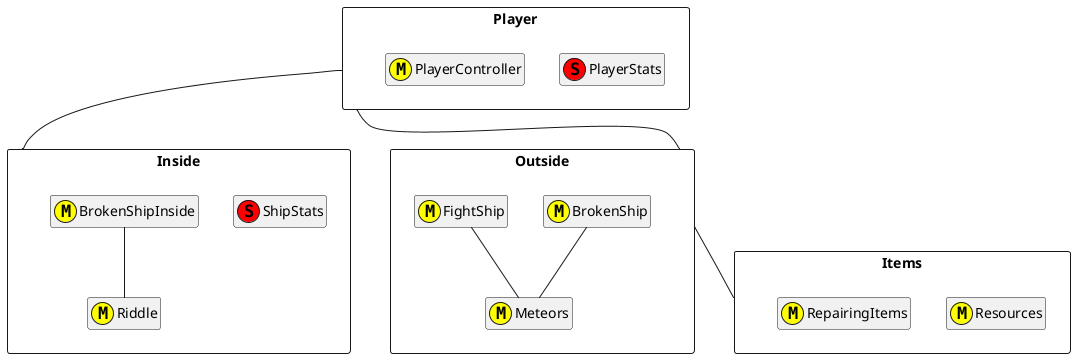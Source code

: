 @startuml

hide empty members

package Items <<Rectangle>>{
    class Resources<<M, yellow>>{
    
    }
    
    class RepairingItems <<M, yellow>>{
        
    }
    
}

package Inside <<Rectangle>>{
    class ShipStats<<S, red>>{
    
    }
    
    class BrokenShipInside<<M, yellow>>{
    
    }
    
    class Riddle <<M, yellow>>{
    
    }
    
    BrokenShipInside -- Riddle
    
}

package Player <<Rectangle>>{
    class PlayerStats<<S, red>>{
     
    }
    
    class PlayerController<<M, yellow>>{
        
    }
}

package Outside <<Rectangle>>{
    
    class BrokenShip <<M, yellow>>{
    
    }
    
    class FightShip <<M, yellow>>{
        
    }
    
    class Meteors <<M, yellow>>{
    
    }
    
    BrokenShip -- Meteors
    FightShip -- Meteors 
    
}

Outside -- Items
Player -- Inside
Player -- Outside


@enduml